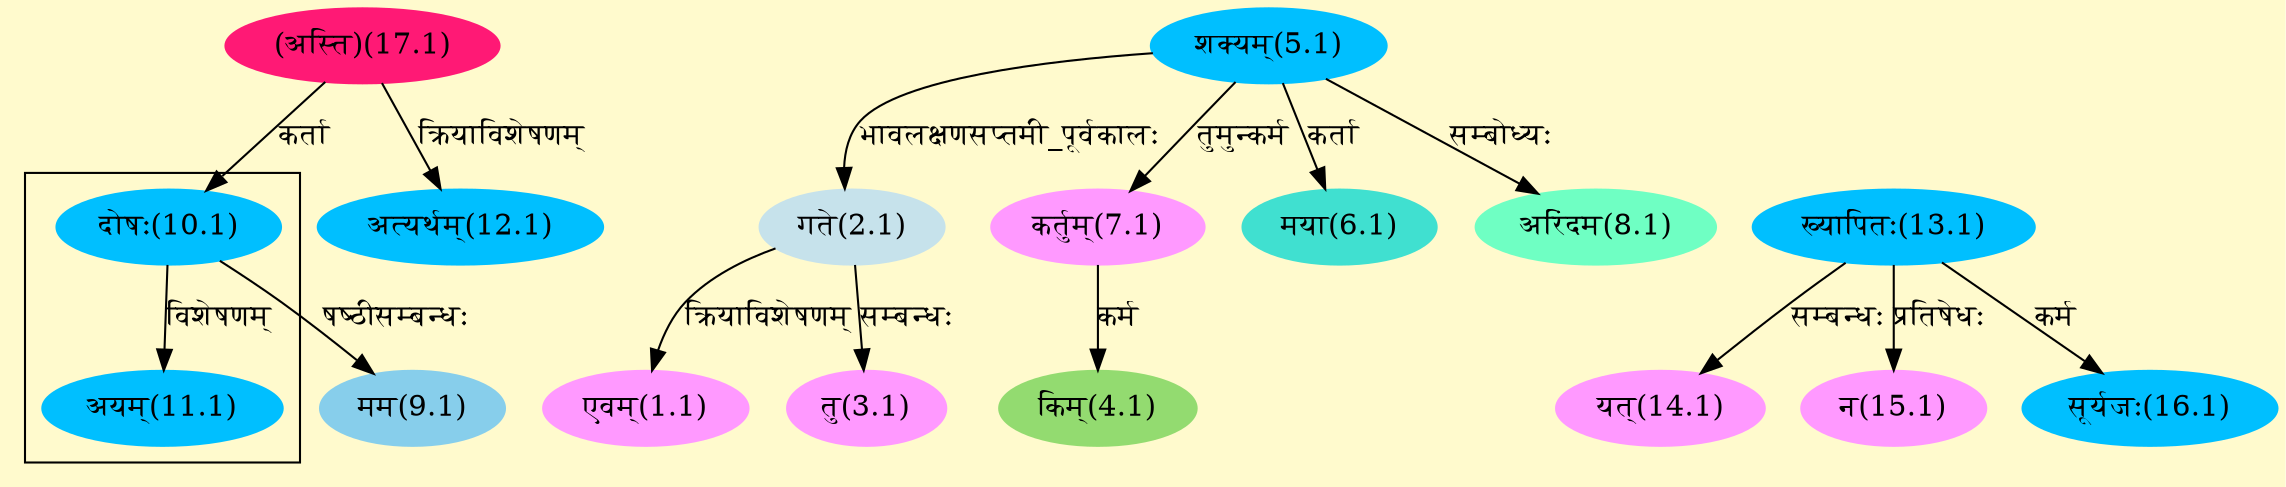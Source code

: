 digraph G{
rankdir=BT;
 compound=true;
 bgcolor="lemonchiffon1";

subgraph cluster_1{
Node11_1 [style=filled, color="#00BFFF" label = "अयम्(11.1)"]
Node10_1 [style=filled, color="#00BFFF" label = "दोषः(10.1)"]

}
Node1_1 [style=filled, color="#FF99FF" label = "एवम्(1.1)"]
Node2_1 [style=filled, color="#C6E2EB" label = "गते(2.1)"]
Node5_1 [style=filled, color="#00BFFF" label = "शक्यम्(5.1)"]
Node3_1 [style=filled, color="#FF99FF" label = "तु(3.1)"]
Node4_1 [style=filled, color="#93DB70" label = "किम्(4.1)"]
Node7_1 [style=filled, color="#FF99FF" label = "कर्तुम्(7.1)"]
Node6_1 [style=filled, color="#40E0D0" label = "मया(6.1)"]
Node8_1 [style=filled, color="#6FFFC3" label = "अरिंदम(8.1)"]
Node9_1 [style=filled, color="#87CEEB" label = "मम(9.1)"]
Node10_1 [style=filled, color="#00BFFF" label = "दोषः(10.1)"]
Node17_1 [style=filled, color="#FF1975" label = "(अस्ति)(17.1)"]
Node12_1 [style=filled, color="#00BFFF" label = "अत्यर्थम्(12.1)"]
Node13_1 [style=filled, color="#00BFFF" label = "ख्यापितः(13.1)"]
Node [style=filled, color="" label = "()"]
Node14_1 [style=filled, color="#FF99FF" label = "यत्(14.1)"]
Node15_1 [style=filled, color="#FF99FF" label = "न(15.1)"]
Node16_1 [style=filled, color="#00BFFF" label = "सूर्यजः(16.1)"]
/* Start of Relations section */

Node1_1 -> Node2_1 [  label="क्रियाविशेषणम्"  dir="back" ]
Node2_1 -> Node5_1 [  label="भावलक्षणसप्तमी_पूर्वकालः"  dir="back" ]
Node3_1 -> Node2_1 [  label="सम्बन्धः"  dir="back" ]
Node4_1 -> Node7_1 [  label="कर्म"  dir="back" ]
Node6_1 -> Node5_1 [  label="कर्ता"  dir="back" ]
Node7_1 -> Node5_1 [  label="तुमुन्कर्म"  dir="back" ]
Node8_1 -> Node5_1 [  label="सम्बोध्यः"  dir="back" ]
Node9_1 -> Node10_1 [  label="षष्ठीसम्बन्धः"  dir="back" ]
Node10_1 -> Node17_1 [  label="कर्ता"  dir="back" ]
Node11_1 -> Node10_1 [  label="विशेषणम्"  dir="back" ]
Node12_1 -> Node17_1 [  label="क्रियाविशेषणम्"  dir="back" ]
Node14_1 -> Node13_1 [  label="सम्बन्धः"  dir="back" ]
Node15_1 -> Node13_1 [  label="प्रतिषेधः"  dir="back" ]
Node16_1 -> Node13_1 [  label="कर्म"  dir="back" ]
}
